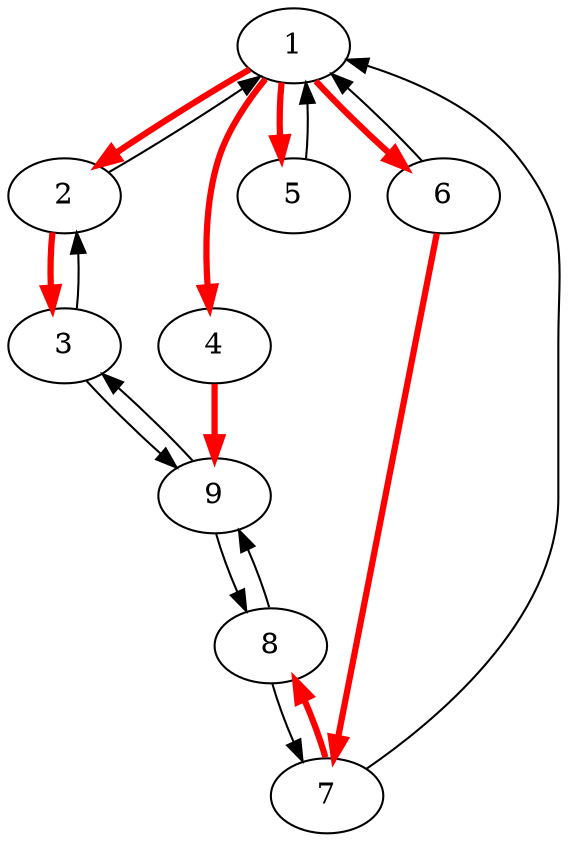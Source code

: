 digraph G {
  1 [label="1"];
  2 [label="2"];
  3 [label="3"];
  9 [label="9"];
  8 [label="8"];
  7 [label="7"];
  4 [label="4"];
  5 [label="5"];
  6 [label="6"];
  1 -> 2 [color=red, penwidth=3];
  1 -> 4 [color=red, penwidth=3];
  1 -> 5 [color=red, penwidth=3];
  1 -> 6 [color=red, penwidth=3];
  2 -> 3 [color=red, penwidth=3];
  2 -> 1;
  3 -> 2;
  3 -> 9;
  9 -> 3;
  9 -> 8;
  8 -> 9;
  8 -> 7;
  7 -> 1;
  7 -> 8 [color=red, penwidth=3];
  4 -> 9 [color=red, penwidth=3];
  5 -> 1;
  6 -> 7 [color=red, penwidth=3];
  6 -> 1;
}
